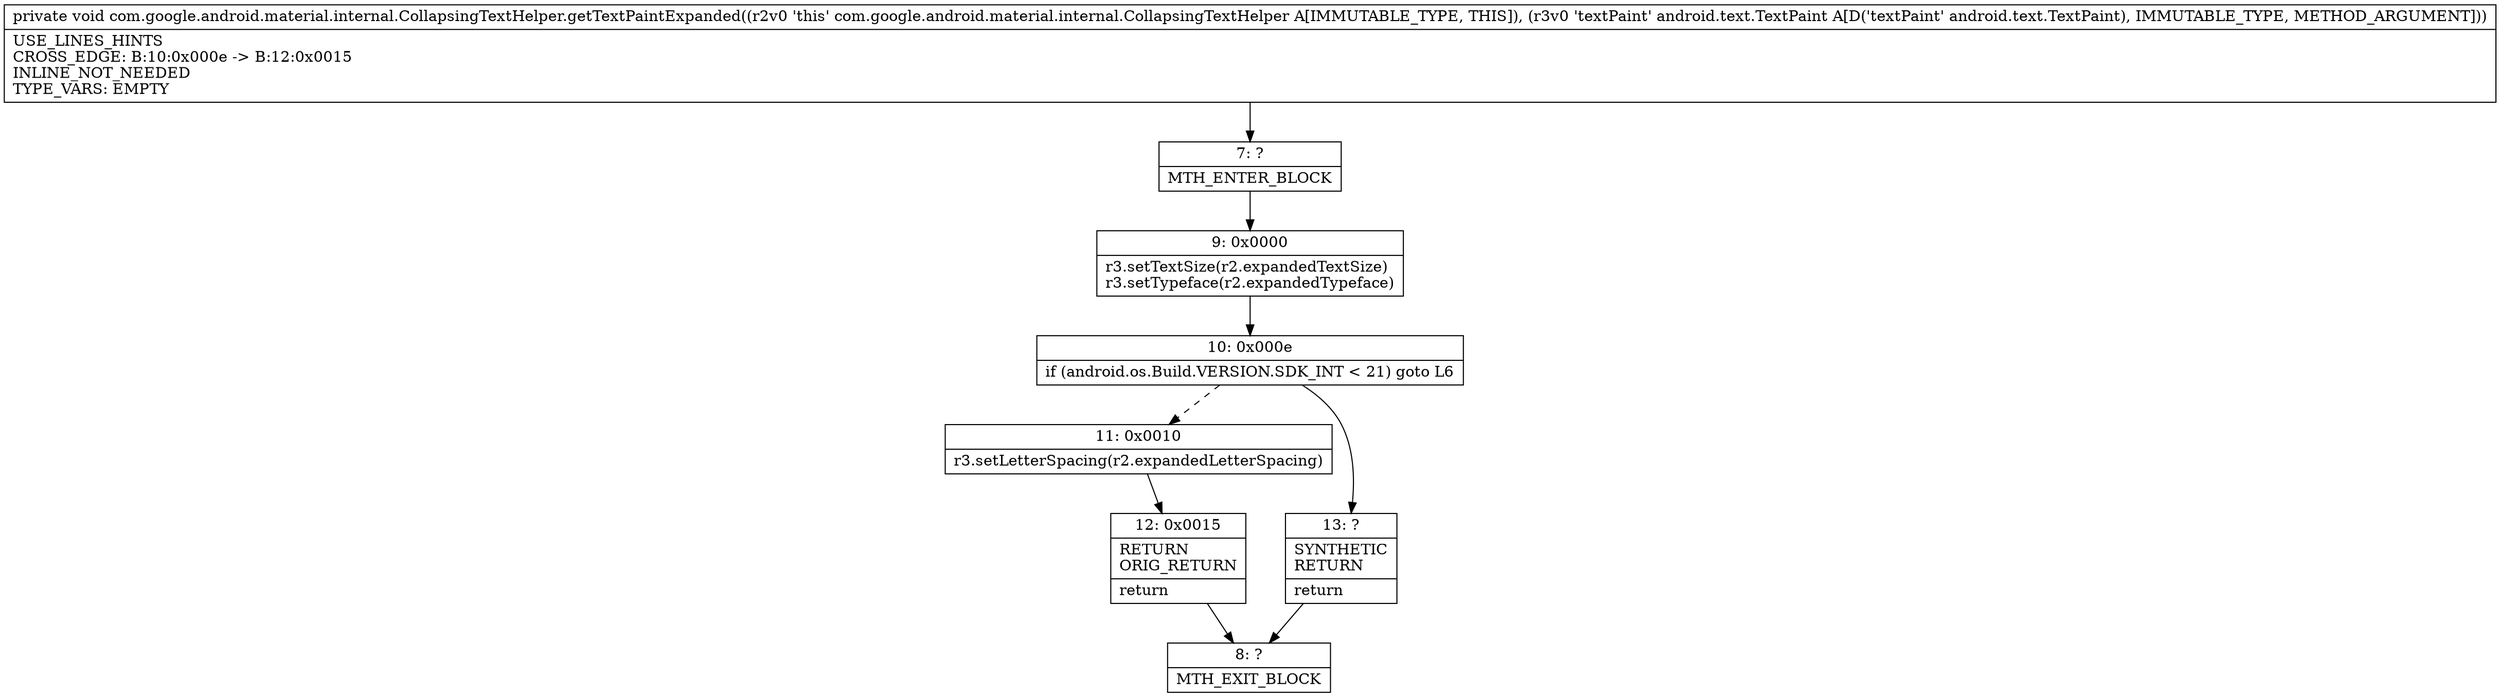 digraph "CFG forcom.google.android.material.internal.CollapsingTextHelper.getTextPaintExpanded(Landroid\/text\/TextPaint;)V" {
Node_7 [shape=record,label="{7\:\ ?|MTH_ENTER_BLOCK\l}"];
Node_9 [shape=record,label="{9\:\ 0x0000|r3.setTextSize(r2.expandedTextSize)\lr3.setTypeface(r2.expandedTypeface)\l}"];
Node_10 [shape=record,label="{10\:\ 0x000e|if (android.os.Build.VERSION.SDK_INT \< 21) goto L6\l}"];
Node_11 [shape=record,label="{11\:\ 0x0010|r3.setLetterSpacing(r2.expandedLetterSpacing)\l}"];
Node_12 [shape=record,label="{12\:\ 0x0015|RETURN\lORIG_RETURN\l|return\l}"];
Node_8 [shape=record,label="{8\:\ ?|MTH_EXIT_BLOCK\l}"];
Node_13 [shape=record,label="{13\:\ ?|SYNTHETIC\lRETURN\l|return\l}"];
MethodNode[shape=record,label="{private void com.google.android.material.internal.CollapsingTextHelper.getTextPaintExpanded((r2v0 'this' com.google.android.material.internal.CollapsingTextHelper A[IMMUTABLE_TYPE, THIS]), (r3v0 'textPaint' android.text.TextPaint A[D('textPaint' android.text.TextPaint), IMMUTABLE_TYPE, METHOD_ARGUMENT]))  | USE_LINES_HINTS\lCROSS_EDGE: B:10:0x000e \-\> B:12:0x0015\lINLINE_NOT_NEEDED\lTYPE_VARS: EMPTY\l}"];
MethodNode -> Node_7;Node_7 -> Node_9;
Node_9 -> Node_10;
Node_10 -> Node_11[style=dashed];
Node_10 -> Node_13;
Node_11 -> Node_12;
Node_12 -> Node_8;
Node_13 -> Node_8;
}

